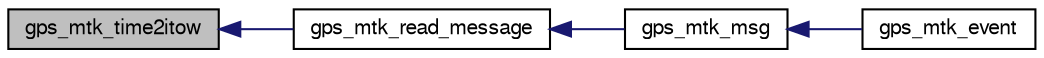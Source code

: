 digraph "gps_mtk_time2itow"
{
  edge [fontname="FreeSans",fontsize="10",labelfontname="FreeSans",labelfontsize="10"];
  node [fontname="FreeSans",fontsize="10",shape=record];
  rankdir="LR";
  Node1 [label="gps_mtk_time2itow",height=0.2,width=0.4,color="black", fillcolor="grey75", style="filled", fontcolor="black"];
  Node1 -> Node2 [dir="back",color="midnightblue",fontsize="10",style="solid",fontname="FreeSans"];
  Node2 [label="gps_mtk_read_message",height=0.2,width=0.4,color="black", fillcolor="white", style="filled",URL="$gps__mtk_8c.html#a0f4aaa905b232ae9d9b714e161498e9e"];
  Node2 -> Node3 [dir="back",color="midnightblue",fontsize="10",style="solid",fontname="FreeSans"];
  Node3 [label="gps_mtk_msg",height=0.2,width=0.4,color="black", fillcolor="white", style="filled",URL="$gps__mtk_8c.html#a0323467da4b8603fecd6110b401c5a7d"];
  Node3 -> Node4 [dir="back",color="midnightblue",fontsize="10",style="solid",fontname="FreeSans"];
  Node4 [label="gps_mtk_event",height=0.2,width=0.4,color="black", fillcolor="white", style="filled",URL="$gps__mtk_8h.html#a3bda5c48225bc464a4d6a326f32c123d"];
}
